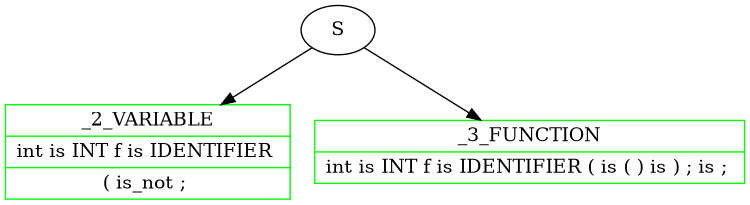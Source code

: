 /*
 cat /home/hevia/working/abidos_little_gramar/processor/test_out//trace_book_little_grammar_function.cpp.gv | dot -Tpng > /home/hevia/working/abidos_little_gramar/processor/test_out//trace_book_little_grammar_function.cpp.gv.png
*/
digraph G {
  //x,y
  size ="5, 3!";

  _1_S[label="S"]
  _2_VARIABLE[label="{_2_VARIABLE|int is INT f is IDENTIFIER \l|(\ is_not ; }", shape="record", color=green]
  _3_FUNCTION[label="{_3_FUNCTION|int is INT f is IDENTIFIER ( is  (  ) is  )  ; is  ;  \l}", shape="record", color=green]
  _1_S->_2_VARIABLE;
  _1_S->_3_FUNCTION;
}
